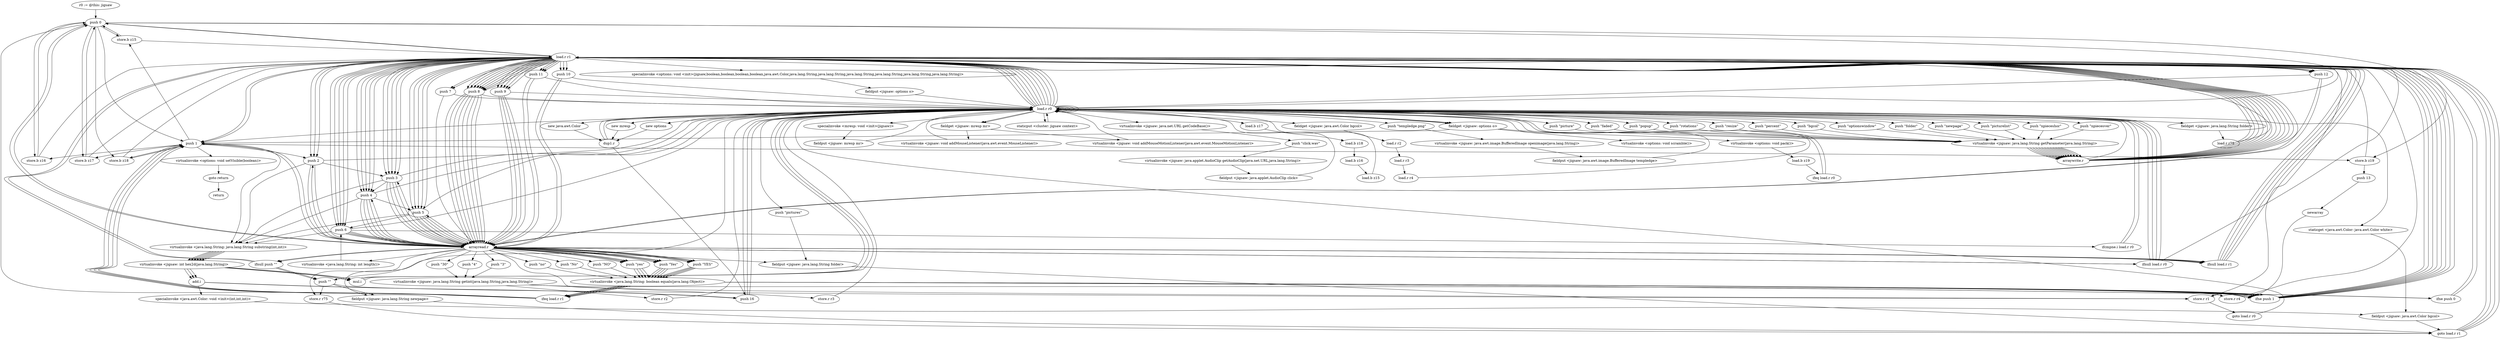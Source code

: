 digraph "" {
    "r0 := @this: jigsaw"
    "push 0"
    "r0 := @this: jigsaw"->"push 0";
    "store.b z15"
    "push 0"->"store.b z15";
    "store.b z15"->"push 0";
    "store.b z16"
    "push 0"->"store.b z16";
    "store.b z16"->"push 0";
    "store.b z17"
    "push 0"->"store.b z17";
    "store.b z17"->"push 0";
    "store.b z18"
    "push 0"->"store.b z18";
    "push 1"
    "store.b z18"->"push 1";
    "store.b z19"
    "push 1"->"store.b z19";
    "push 13"
    "store.b z19"->"push 13";
    "newarray"
    "push 13"->"newarray";
    "store.r r1"
    "newarray"->"store.r r1";
    "load.r r1"
    "store.r r1"->"load.r r1";
    "load.r r1"->"push 0";
    "load.r r0"
    "push 0"->"load.r r0";
    "push \"npieceshor\""
    "load.r r0"->"push \"npieceshor\"";
    "virtualinvoke <jigsaw: java.lang.String getParameter(java.lang.String)>"
    "push \"npieceshor\""->"virtualinvoke <jigsaw: java.lang.String getParameter(java.lang.String)>";
    "arraywrite.r"
    "virtualinvoke <jigsaw: java.lang.String getParameter(java.lang.String)>"->"arraywrite.r";
    "arraywrite.r"->"load.r r1";
    "load.r r1"->"push 1";
    "push 1"->"load.r r0";
    "push \"npiecesver\""
    "load.r r0"->"push \"npiecesver\"";
    "push \"npiecesver\""->"virtualinvoke <jigsaw: java.lang.String getParameter(java.lang.String)>";
    "virtualinvoke <jigsaw: java.lang.String getParameter(java.lang.String)>"->"arraywrite.r";
    "arraywrite.r"->"load.r r1";
    "push 2"
    "load.r r1"->"push 2";
    "push 2"->"load.r r0";
    "push \"picture\""
    "load.r r0"->"push \"picture\"";
    "push \"picture\""->"virtualinvoke <jigsaw: java.lang.String getParameter(java.lang.String)>";
    "virtualinvoke <jigsaw: java.lang.String getParameter(java.lang.String)>"->"arraywrite.r";
    "arraywrite.r"->"load.r r1";
    "push 3"
    "load.r r1"->"push 3";
    "push 3"->"load.r r0";
    "push \"faded\""
    "load.r r0"->"push \"faded\"";
    "push \"faded\""->"virtualinvoke <jigsaw: java.lang.String getParameter(java.lang.String)>";
    "virtualinvoke <jigsaw: java.lang.String getParameter(java.lang.String)>"->"arraywrite.r";
    "arraywrite.r"->"load.r r1";
    "push 4"
    "load.r r1"->"push 4";
    "push 4"->"load.r r0";
    "push \"popup\""
    "load.r r0"->"push \"popup\"";
    "push \"popup\""->"virtualinvoke <jigsaw: java.lang.String getParameter(java.lang.String)>";
    "virtualinvoke <jigsaw: java.lang.String getParameter(java.lang.String)>"->"arraywrite.r";
    "arraywrite.r"->"load.r r1";
    "push 5"
    "load.r r1"->"push 5";
    "push 5"->"load.r r0";
    "push \"rotations\""
    "load.r r0"->"push \"rotations\"";
    "push \"rotations\""->"virtualinvoke <jigsaw: java.lang.String getParameter(java.lang.String)>";
    "virtualinvoke <jigsaw: java.lang.String getParameter(java.lang.String)>"->"arraywrite.r";
    "arraywrite.r"->"load.r r1";
    "push 6"
    "load.r r1"->"push 6";
    "push 6"->"load.r r0";
    "push \"resize\""
    "load.r r0"->"push \"resize\"";
    "push \"resize\""->"virtualinvoke <jigsaw: java.lang.String getParameter(java.lang.String)>";
    "virtualinvoke <jigsaw: java.lang.String getParameter(java.lang.String)>"->"arraywrite.r";
    "arraywrite.r"->"load.r r1";
    "push 7"
    "load.r r1"->"push 7";
    "push 7"->"load.r r0";
    "push \"percent\""
    "load.r r0"->"push \"percent\"";
    "push \"percent\""->"virtualinvoke <jigsaw: java.lang.String getParameter(java.lang.String)>";
    "virtualinvoke <jigsaw: java.lang.String getParameter(java.lang.String)>"->"arraywrite.r";
    "arraywrite.r"->"load.r r1";
    "push 8"
    "load.r r1"->"push 8";
    "push 8"->"load.r r0";
    "push \"bgcol\""
    "load.r r0"->"push \"bgcol\"";
    "push \"bgcol\""->"virtualinvoke <jigsaw: java.lang.String getParameter(java.lang.String)>";
    "virtualinvoke <jigsaw: java.lang.String getParameter(java.lang.String)>"->"arraywrite.r";
    "arraywrite.r"->"load.r r1";
    "push 9"
    "load.r r1"->"push 9";
    "push 9"->"load.r r0";
    "push \"optionswindow\""
    "load.r r0"->"push \"optionswindow\"";
    "push \"optionswindow\""->"virtualinvoke <jigsaw: java.lang.String getParameter(java.lang.String)>";
    "virtualinvoke <jigsaw: java.lang.String getParameter(java.lang.String)>"->"arraywrite.r";
    "arraywrite.r"->"load.r r1";
    "push 10"
    "load.r r1"->"push 10";
    "push 10"->"load.r r0";
    "push \"folder\""
    "load.r r0"->"push \"folder\"";
    "push \"folder\""->"virtualinvoke <jigsaw: java.lang.String getParameter(java.lang.String)>";
    "virtualinvoke <jigsaw: java.lang.String getParameter(java.lang.String)>"->"arraywrite.r";
    "arraywrite.r"->"load.r r1";
    "push 11"
    "load.r r1"->"push 11";
    "push 11"->"load.r r0";
    "push \"newpage\""
    "load.r r0"->"push \"newpage\"";
    "push \"newpage\""->"virtualinvoke <jigsaw: java.lang.String getParameter(java.lang.String)>";
    "virtualinvoke <jigsaw: java.lang.String getParameter(java.lang.String)>"->"arraywrite.r";
    "arraywrite.r"->"load.r r1";
    "push 12"
    "load.r r1"->"push 12";
    "push 12"->"load.r r0";
    "push \"picturelist\""
    "load.r r0"->"push \"picturelist\"";
    "push \"picturelist\""->"virtualinvoke <jigsaw: java.lang.String getParameter(java.lang.String)>";
    "virtualinvoke <jigsaw: java.lang.String getParameter(java.lang.String)>"->"arraywrite.r";
    "arraywrite.r"->"load.r r0";
    "load.r r0"->"load.r r1";
    "load.r r1"->"push 0";
    "arrayread.r"
    "push 0"->"arrayread.r";
    "push \"4\""
    "arrayread.r"->"push \"4\"";
    "virtualinvoke <jigsaw: java.lang.String getint(java.lang.String,java.lang.String)>"
    "push \"4\""->"virtualinvoke <jigsaw: java.lang.String getint(java.lang.String,java.lang.String)>";
    "store.r r2"
    "virtualinvoke <jigsaw: java.lang.String getint(java.lang.String,java.lang.String)>"->"store.r r2";
    "store.r r2"->"load.r r0";
    "load.r r0"->"load.r r1";
    "load.r r1"->"push 1";
    "push 1"->"arrayread.r";
    "push \"3\""
    "arrayread.r"->"push \"3\"";
    "push \"3\""->"virtualinvoke <jigsaw: java.lang.String getint(java.lang.String,java.lang.String)>";
    "store.r r3"
    "virtualinvoke <jigsaw: java.lang.String getint(java.lang.String,java.lang.String)>"->"store.r r3";
    "store.r r3"->"load.r r0";
    "load.r r0"->"load.r r1";
    "load.r r1"->"push 7";
    "push 7"->"arrayread.r";
    "push \"30\""
    "arrayread.r"->"push \"30\"";
    "push \"30\""->"virtualinvoke <jigsaw: java.lang.String getint(java.lang.String,java.lang.String)>";
    "store.r r4"
    "virtualinvoke <jigsaw: java.lang.String getint(java.lang.String,java.lang.String)>"->"store.r r4";
    "store.r r4"->"load.r r1";
    "load.r r1"->"push 3";
    "push 3"->"arrayread.r";
    "ifnull load.r r1"
    "arrayread.r"->"ifnull load.r r1";
    "ifnull load.r r1"->"load.r r1";
    "load.r r1"->"push 3";
    "push 3"->"arrayread.r";
    "push \"yes\""
    "arrayread.r"->"push \"yes\"";
    "virtualinvoke <java.lang.String: boolean equals(java.lang.Object)>"
    "push \"yes\""->"virtualinvoke <java.lang.String: boolean equals(java.lang.Object)>";
    "ifne push 1"
    "virtualinvoke <java.lang.String: boolean equals(java.lang.Object)>"->"ifne push 1";
    "ifne push 1"->"load.r r1";
    "load.r r1"->"push 3";
    "push 3"->"arrayread.r";
    "push \"Yes\""
    "arrayread.r"->"push \"Yes\"";
    "push \"Yes\""->"virtualinvoke <java.lang.String: boolean equals(java.lang.Object)>";
    "virtualinvoke <java.lang.String: boolean equals(java.lang.Object)>"->"ifne push 1";
    "ifne push 1"->"load.r r1";
    "load.r r1"->"push 3";
    "push 3"->"arrayread.r";
    "push \"YES\""
    "arrayread.r"->"push \"YES\"";
    "push \"YES\""->"virtualinvoke <java.lang.String: boolean equals(java.lang.Object)>";
    "ifeq load.r r1"
    "virtualinvoke <java.lang.String: boolean equals(java.lang.Object)>"->"ifeq load.r r1";
    "ifeq load.r r1"->"push 1";
    "push 1"->"store.b z15";
    "store.b z15"->"load.r r1";
    "load.r r1"->"push 4";
    "push 4"->"arrayread.r";
    "arrayread.r"->"ifnull load.r r1";
    "ifnull load.r r1"->"load.r r1";
    "load.r r1"->"push 4";
    "push 4"->"arrayread.r";
    "arrayread.r"->"push \"yes\"";
    "push \"yes\""->"virtualinvoke <java.lang.String: boolean equals(java.lang.Object)>";
    "virtualinvoke <java.lang.String: boolean equals(java.lang.Object)>"->"ifne push 1";
    "ifne push 1"->"load.r r1";
    "load.r r1"->"push 4";
    "push 4"->"arrayread.r";
    "arrayread.r"->"push \"Yes\"";
    "push \"Yes\""->"virtualinvoke <java.lang.String: boolean equals(java.lang.Object)>";
    "virtualinvoke <java.lang.String: boolean equals(java.lang.Object)>"->"ifne push 1";
    "ifne push 1"->"load.r r1";
    "load.r r1"->"push 4";
    "push 4"->"arrayread.r";
    "arrayread.r"->"push \"YES\"";
    "push \"YES\""->"virtualinvoke <java.lang.String: boolean equals(java.lang.Object)>";
    "virtualinvoke <java.lang.String: boolean equals(java.lang.Object)>"->"ifeq load.r r1";
    "ifeq load.r r1"->"push 1";
    "push 1"->"store.b z16";
    "store.b z16"->"load.r r1";
    "load.r r1"->"push 5";
    "push 5"->"arrayread.r";
    "arrayread.r"->"ifnull load.r r1";
    "ifnull load.r r1"->"load.r r1";
    "load.r r1"->"push 5";
    "push 5"->"arrayread.r";
    "arrayread.r"->"push \"yes\"";
    "push \"yes\""->"virtualinvoke <java.lang.String: boolean equals(java.lang.Object)>";
    "virtualinvoke <java.lang.String: boolean equals(java.lang.Object)>"->"ifne push 1";
    "ifne push 1"->"load.r r1";
    "load.r r1"->"push 5";
    "push 5"->"arrayread.r";
    "arrayread.r"->"push \"Yes\"";
    "push \"Yes\""->"virtualinvoke <java.lang.String: boolean equals(java.lang.Object)>";
    "virtualinvoke <java.lang.String: boolean equals(java.lang.Object)>"->"ifne push 1";
    "ifne push 1"->"load.r r1";
    "load.r r1"->"push 5";
    "push 5"->"arrayread.r";
    "arrayread.r"->"push \"YES\"";
    "push \"YES\""->"virtualinvoke <java.lang.String: boolean equals(java.lang.Object)>";
    "virtualinvoke <java.lang.String: boolean equals(java.lang.Object)>"->"ifeq load.r r1";
    "ifeq load.r r1"->"push 1";
    "push 1"->"store.b z17";
    "store.b z17"->"load.r r1";
    "load.r r1"->"push 6";
    "push 6"->"arrayread.r";
    "arrayread.r"->"ifnull load.r r1";
    "ifnull load.r r1"->"load.r r1";
    "load.r r1"->"push 6";
    "push 6"->"arrayread.r";
    "arrayread.r"->"push \"yes\"";
    "push \"yes\""->"virtualinvoke <java.lang.String: boolean equals(java.lang.Object)>";
    "virtualinvoke <java.lang.String: boolean equals(java.lang.Object)>"->"ifne push 1";
    "ifne push 1"->"load.r r1";
    "load.r r1"->"push 6";
    "push 6"->"arrayread.r";
    "arrayread.r"->"push \"Yes\"";
    "push \"Yes\""->"virtualinvoke <java.lang.String: boolean equals(java.lang.Object)>";
    "virtualinvoke <java.lang.String: boolean equals(java.lang.Object)>"->"ifne push 1";
    "ifne push 1"->"load.r r1";
    "load.r r1"->"push 6";
    "push 6"->"arrayread.r";
    "arrayread.r"->"push \"YES\"";
    "push \"YES\""->"virtualinvoke <java.lang.String: boolean equals(java.lang.Object)>";
    "virtualinvoke <java.lang.String: boolean equals(java.lang.Object)>"->"ifeq load.r r1";
    "ifeq load.r r1"->"push 1";
    "push 1"->"store.b z18";
    "store.b z18"->"load.r r1";
    "load.r r1"->"push 9";
    "push 9"->"arrayread.r";
    "arrayread.r"->"ifnull load.r r1";
    "ifnull load.r r1"->"load.r r1";
    "load.r r1"->"push 9";
    "push 9"->"arrayread.r";
    "push \"no\""
    "arrayread.r"->"push \"no\"";
    "push \"no\""->"virtualinvoke <java.lang.String: boolean equals(java.lang.Object)>";
    "ifne push 0"
    "virtualinvoke <java.lang.String: boolean equals(java.lang.Object)>"->"ifne push 0";
    "ifne push 0"->"load.r r1";
    "load.r r1"->"push 9";
    "push 9"->"arrayread.r";
    "push \"No\""
    "arrayread.r"->"push \"No\"";
    "push \"No\""->"virtualinvoke <java.lang.String: boolean equals(java.lang.Object)>";
    "virtualinvoke <java.lang.String: boolean equals(java.lang.Object)>"->"ifne push 0";
    "ifne push 0"->"load.r r1";
    "load.r r1"->"push 9";
    "push 9"->"arrayread.r";
    "push \"NO\""
    "arrayread.r"->"push \"NO\"";
    "push \"NO\""->"virtualinvoke <java.lang.String: boolean equals(java.lang.Object)>";
    "virtualinvoke <java.lang.String: boolean equals(java.lang.Object)>"->"ifeq load.r r1";
    "ifeq load.r r1"->"push 0";
    "push 0"->"store.b z19";
    "store.b z19"->"load.r r1";
    "load.r r1"->"push 8";
    "push 8"->"arrayread.r";
    "ifnull load.r r0"
    "arrayread.r"->"ifnull load.r r0";
    "ifnull load.r r0"->"load.r r1";
    "load.r r1"->"push 8";
    "push 8"->"arrayread.r";
    "virtualinvoke <java.lang.String: int length()>"
    "arrayread.r"->"virtualinvoke <java.lang.String: int length()>";
    "virtualinvoke <java.lang.String: int length()>"->"push 6";
    "ifcmpne.i load.r r0"
    "push 6"->"ifcmpne.i load.r r0";
    "ifcmpne.i load.r r0"->"load.r r0";
    "new java.awt.Color"
    "load.r r0"->"new java.awt.Color";
    "dup1.r"
    "new java.awt.Color"->"dup1.r";
    "push 16"
    "dup1.r"->"push 16";
    "push 16"->"load.r r0";
    "load.r r0"->"load.r r1";
    "load.r r1"->"push 8";
    "push 8"->"arrayread.r";
    "arrayread.r"->"push 0";
    "push 0"->"push 1";
    "virtualinvoke <java.lang.String: java.lang.String substring(int,int)>"
    "push 1"->"virtualinvoke <java.lang.String: java.lang.String substring(int,int)>";
    "virtualinvoke <jigsaw: int hex2d(java.lang.String)>"
    "virtualinvoke <java.lang.String: java.lang.String substring(int,int)>"->"virtualinvoke <jigsaw: int hex2d(java.lang.String)>";
    "mul.i"
    "virtualinvoke <jigsaw: int hex2d(java.lang.String)>"->"mul.i";
    "mul.i"->"load.r r0";
    "load.r r0"->"load.r r1";
    "load.r r1"->"push 8";
    "push 8"->"arrayread.r";
    "arrayread.r"->"push 1";
    "push 1"->"push 2";
    "push 2"->"virtualinvoke <java.lang.String: java.lang.String substring(int,int)>";
    "virtualinvoke <java.lang.String: java.lang.String substring(int,int)>"->"virtualinvoke <jigsaw: int hex2d(java.lang.String)>";
    "add.i"
    "virtualinvoke <jigsaw: int hex2d(java.lang.String)>"->"add.i";
    "add.i"->"push 16";
    "push 16"->"load.r r0";
    "load.r r0"->"load.r r1";
    "load.r r1"->"push 8";
    "push 8"->"arrayread.r";
    "arrayread.r"->"push 2";
    "push 2"->"push 3";
    "push 3"->"virtualinvoke <java.lang.String: java.lang.String substring(int,int)>";
    "virtualinvoke <java.lang.String: java.lang.String substring(int,int)>"->"virtualinvoke <jigsaw: int hex2d(java.lang.String)>";
    "virtualinvoke <jigsaw: int hex2d(java.lang.String)>"->"mul.i";
    "mul.i"->"load.r r0";
    "load.r r0"->"load.r r1";
    "load.r r1"->"push 8";
    "push 8"->"arrayread.r";
    "arrayread.r"->"push 3";
    "push 3"->"push 4";
    "push 4"->"virtualinvoke <java.lang.String: java.lang.String substring(int,int)>";
    "virtualinvoke <java.lang.String: java.lang.String substring(int,int)>"->"virtualinvoke <jigsaw: int hex2d(java.lang.String)>";
    "virtualinvoke <jigsaw: int hex2d(java.lang.String)>"->"add.i";
    "add.i"->"push 16";
    "push 16"->"load.r r0";
    "load.r r0"->"load.r r1";
    "load.r r1"->"push 8";
    "push 8"->"arrayread.r";
    "arrayread.r"->"push 4";
    "push 4"->"push 5";
    "push 5"->"virtualinvoke <java.lang.String: java.lang.String substring(int,int)>";
    "virtualinvoke <java.lang.String: java.lang.String substring(int,int)>"->"virtualinvoke <jigsaw: int hex2d(java.lang.String)>";
    "virtualinvoke <jigsaw: int hex2d(java.lang.String)>"->"mul.i";
    "mul.i"->"load.r r0";
    "load.r r0"->"load.r r1";
    "load.r r1"->"push 8";
    "push 8"->"arrayread.r";
    "arrayread.r"->"push 5";
    "push 5"->"push 6";
    "push 6"->"virtualinvoke <java.lang.String: java.lang.String substring(int,int)>";
    "virtualinvoke <java.lang.String: java.lang.String substring(int,int)>"->"virtualinvoke <jigsaw: int hex2d(java.lang.String)>";
    "virtualinvoke <jigsaw: int hex2d(java.lang.String)>"->"add.i";
    "specialinvoke <java.awt.Color: void <init>(int,int,int)>"
    "add.i"->"specialinvoke <java.awt.Color: void <init>(int,int,int)>";
    "fieldput <jigsaw: java.awt.Color bgcol>"
    "specialinvoke <java.awt.Color: void <init>(int,int,int)>"->"fieldput <jigsaw: java.awt.Color bgcol>";
    "goto load.r r1"
    "fieldput <jigsaw: java.awt.Color bgcol>"->"goto load.r r1";
    "goto load.r r1"->"load.r r1";
    "load.r r1"->"push 2";
    "push 2"->"arrayread.r";
    "ifnull push \"\""
    "arrayread.r"->"ifnull push \"\"";
    "ifnull push \"\""->"load.r r1";
    "load.r r1"->"push 2";
    "push 2"->"arrayread.r";
    "store.r r75"
    "arrayread.r"->"store.r r75";
    "store.r r75"->"goto load.r r1";
    "goto load.r r1"->"load.r r1";
    "load.r r1"->"push 10";
    "push 10"->"arrayread.r";
    "arrayread.r"->"ifnull load.r r0";
    "ifnull load.r r0"->"load.r r0";
    "load.r r0"->"load.r r1";
    "load.r r1"->"push 10";
    "push 10"->"arrayread.r";
    "fieldput <jigsaw: java.lang.String folder>"
    "arrayread.r"->"fieldput <jigsaw: java.lang.String folder>";
    "fieldput <jigsaw: java.lang.String folder>"->"goto load.r r1";
    "goto load.r r1"->"load.r r1";
    "load.r r1"->"push 11";
    "push 11"->"arrayread.r";
    "arrayread.r"->"ifnull load.r r0";
    "ifnull load.r r0"->"load.r r0";
    "load.r r0"->"load.r r1";
    "load.r r1"->"push 11";
    "push 11"->"arrayread.r";
    "fieldput <jigsaw: java.lang.String newpage>"
    "arrayread.r"->"fieldput <jigsaw: java.lang.String newpage>";
    "fieldput <jigsaw: java.lang.String newpage>"->"goto load.r r1";
    "goto load.r r1"->"load.r r1";
    "load.r r1"->"push 12";
    "push 12"->"arrayread.r";
    "arrayread.r"->"ifnull push \"\"";
    "ifnull push \"\""->"load.r r1";
    "load.r r1"->"push 12";
    "push 12"->"arrayread.r";
    "arrayread.r"->"store.r r1";
    "goto load.r r0"
    "store.r r1"->"goto load.r r0";
    "goto load.r r0"->"load.r r0";
    "load.r r0"->"load.r r0";
    "load.r r0"->"load.r r0";
    "virtualinvoke <jigsaw: java.net.URL getCodeBase()>"
    "load.r r0"->"virtualinvoke <jigsaw: java.net.URL getCodeBase()>";
    "push \"click.wav\""
    "virtualinvoke <jigsaw: java.net.URL getCodeBase()>"->"push \"click.wav\"";
    "virtualinvoke <jigsaw: java.applet.AudioClip getAudioClip(java.net.URL,java.lang.String)>"
    "push \"click.wav\""->"virtualinvoke <jigsaw: java.applet.AudioClip getAudioClip(java.net.URL,java.lang.String)>";
    "fieldput <jigsaw: java.applet.AudioClip click>"
    "virtualinvoke <jigsaw: java.applet.AudioClip getAudioClip(java.net.URL,java.lang.String)>"->"fieldput <jigsaw: java.applet.AudioClip click>";
    "fieldput <jigsaw: java.applet.AudioClip click>"->"load.r r0";
    "new mresp"
    "load.r r0"->"new mresp";
    "new mresp"->"dup1.r";
    "dup1.r"->"load.r r0";
    "specialinvoke <mresp: void <init>(jigsaw)>"
    "load.r r0"->"specialinvoke <mresp: void <init>(jigsaw)>";
    "fieldput <jigsaw: mresp mr>"
    "specialinvoke <mresp: void <init>(jigsaw)>"->"fieldput <jigsaw: mresp mr>";
    "fieldput <jigsaw: mresp mr>"->"load.r r0";
    "load.r r0"->"load.r r0";
    "fieldget <jigsaw: mresp mr>"
    "load.r r0"->"fieldget <jigsaw: mresp mr>";
    "virtualinvoke <jigsaw: void addMouseListener(java.awt.event.MouseListener)>"
    "fieldget <jigsaw: mresp mr>"->"virtualinvoke <jigsaw: void addMouseListener(java.awt.event.MouseListener)>";
    "virtualinvoke <jigsaw: void addMouseListener(java.awt.event.MouseListener)>"->"load.r r0";
    "load.r r0"->"load.r r0";
    "load.r r0"->"fieldget <jigsaw: mresp mr>";
    "virtualinvoke <jigsaw: void addMouseMotionListener(java.awt.event.MouseMotionListener)>"
    "fieldget <jigsaw: mresp mr>"->"virtualinvoke <jigsaw: void addMouseMotionListener(java.awt.event.MouseMotionListener)>";
    "virtualinvoke <jigsaw: void addMouseMotionListener(java.awt.event.MouseMotionListener)>"->"load.r r0";
    "staticput <cluster: jigsaw context>"
    "load.r r0"->"staticput <cluster: jigsaw context>";
    "staticput <cluster: jigsaw context>"->"load.r r0";
    "new options"
    "load.r r0"->"new options";
    "new options"->"dup1.r";
    "dup1.r"->"load.r r0";
    "load.b z17"
    "load.r r0"->"load.b z17";
    "load.b z18"
    "load.b z17"->"load.b z18";
    "load.b z16"
    "load.b z18"->"load.b z16";
    "load.b z15"
    "load.b z16"->"load.b z15";
    "load.b z15"->"load.r r0";
    "fieldget <jigsaw: java.awt.Color bgcol>"
    "load.r r0"->"fieldget <jigsaw: java.awt.Color bgcol>";
    "load.r r2"
    "fieldget <jigsaw: java.awt.Color bgcol>"->"load.r r2";
    "load.r r3"
    "load.r r2"->"load.r r3";
    "load.r r4"
    "load.r r3"->"load.r r4";
    "load.r r4"->"load.r r0";
    "fieldget <jigsaw: java.lang.String folder>"
    "load.r r0"->"fieldget <jigsaw: java.lang.String folder>";
    "load.r r75"
    "fieldget <jigsaw: java.lang.String folder>"->"load.r r75";
    "load.r r75"->"load.r r1";
    "specialinvoke <options: void <init>(jigsaw,boolean,boolean,boolean,boolean,java.awt.Color,java.lang.String,java.lang.String,java.lang.String,java.lang.String,java.lang.String,java.lang.String)>"
    "load.r r1"->"specialinvoke <options: void <init>(jigsaw,boolean,boolean,boolean,boolean,java.awt.Color,java.lang.String,java.lang.String,java.lang.String,java.lang.String,java.lang.String,java.lang.String)>";
    "fieldput <jigsaw: options o>"
    "specialinvoke <options: void <init>(jigsaw,boolean,boolean,boolean,boolean,java.awt.Color,java.lang.String,java.lang.String,java.lang.String,java.lang.String,java.lang.String,java.lang.String)>"->"fieldput <jigsaw: options o>";
    "fieldput <jigsaw: options o>"->"load.r r0";
    "load.r r0"->"load.r r0";
    "push \"templedge.png\""
    "load.r r0"->"push \"templedge.png\"";
    "virtualinvoke <jigsaw: java.awt.image.BufferedImage openimage(java.lang.String)>"
    "push \"templedge.png\""->"virtualinvoke <jigsaw: java.awt.image.BufferedImage openimage(java.lang.String)>";
    "fieldput <jigsaw: java.awt.image.BufferedImage templedge>"
    "virtualinvoke <jigsaw: java.awt.image.BufferedImage openimage(java.lang.String)>"->"fieldput <jigsaw: java.awt.image.BufferedImage templedge>";
    "fieldput <jigsaw: java.awt.image.BufferedImage templedge>"->"load.r r0";
    "fieldget <jigsaw: options o>"
    "load.r r0"->"fieldget <jigsaw: options o>";
    "virtualinvoke <options: void pack()>"
    "fieldget <jigsaw: options o>"->"virtualinvoke <options: void pack()>";
    "load.b z19"
    "virtualinvoke <options: void pack()>"->"load.b z19";
    "ifeq load.r r0"
    "load.b z19"->"ifeq load.r r0";
    "ifeq load.r r0"->"load.r r0";
    "load.r r0"->"fieldget <jigsaw: options o>";
    "fieldget <jigsaw: options o>"->"push 1";
    "virtualinvoke <options: void setVisible(boolean)>"
    "push 1"->"virtualinvoke <options: void setVisible(boolean)>";
    "goto return"
    "virtualinvoke <options: void setVisible(boolean)>"->"goto return";
    "return"
    "goto return"->"return";
    "ifeq load.r r0"->"load.r r0";
    "load.r r0"->"fieldget <jigsaw: options o>";
    "virtualinvoke <options: void scramble()>"
    "fieldget <jigsaw: options o>"->"virtualinvoke <options: void scramble()>";
    "push \"\""
    "ifnull push \"\""->"push \"\"";
    "push \"\""->"store.r r1";
    "ifnull load.r r0"->"load.r r0";
    "load.r r0"->"push \"\"";
    "push \"\""->"fieldput <jigsaw: java.lang.String newpage>";
    "ifnull load.r r0"->"load.r r0";
    "push \"pictures\""
    "load.r r0"->"push \"pictures\"";
    "push \"pictures\""->"fieldput <jigsaw: java.lang.String folder>";
    "ifnull push \"\""->"push \"\"";
    "push \"\""->"store.r r75";
    "ifcmpne.i load.r r0"->"load.r r0";
    "staticget <java.awt.Color: java.awt.Color white>"
    "load.r r0"->"staticget <java.awt.Color: java.awt.Color white>";
    "staticget <java.awt.Color: java.awt.Color white>"->"fieldput <jigsaw: java.awt.Color bgcol>";
}
